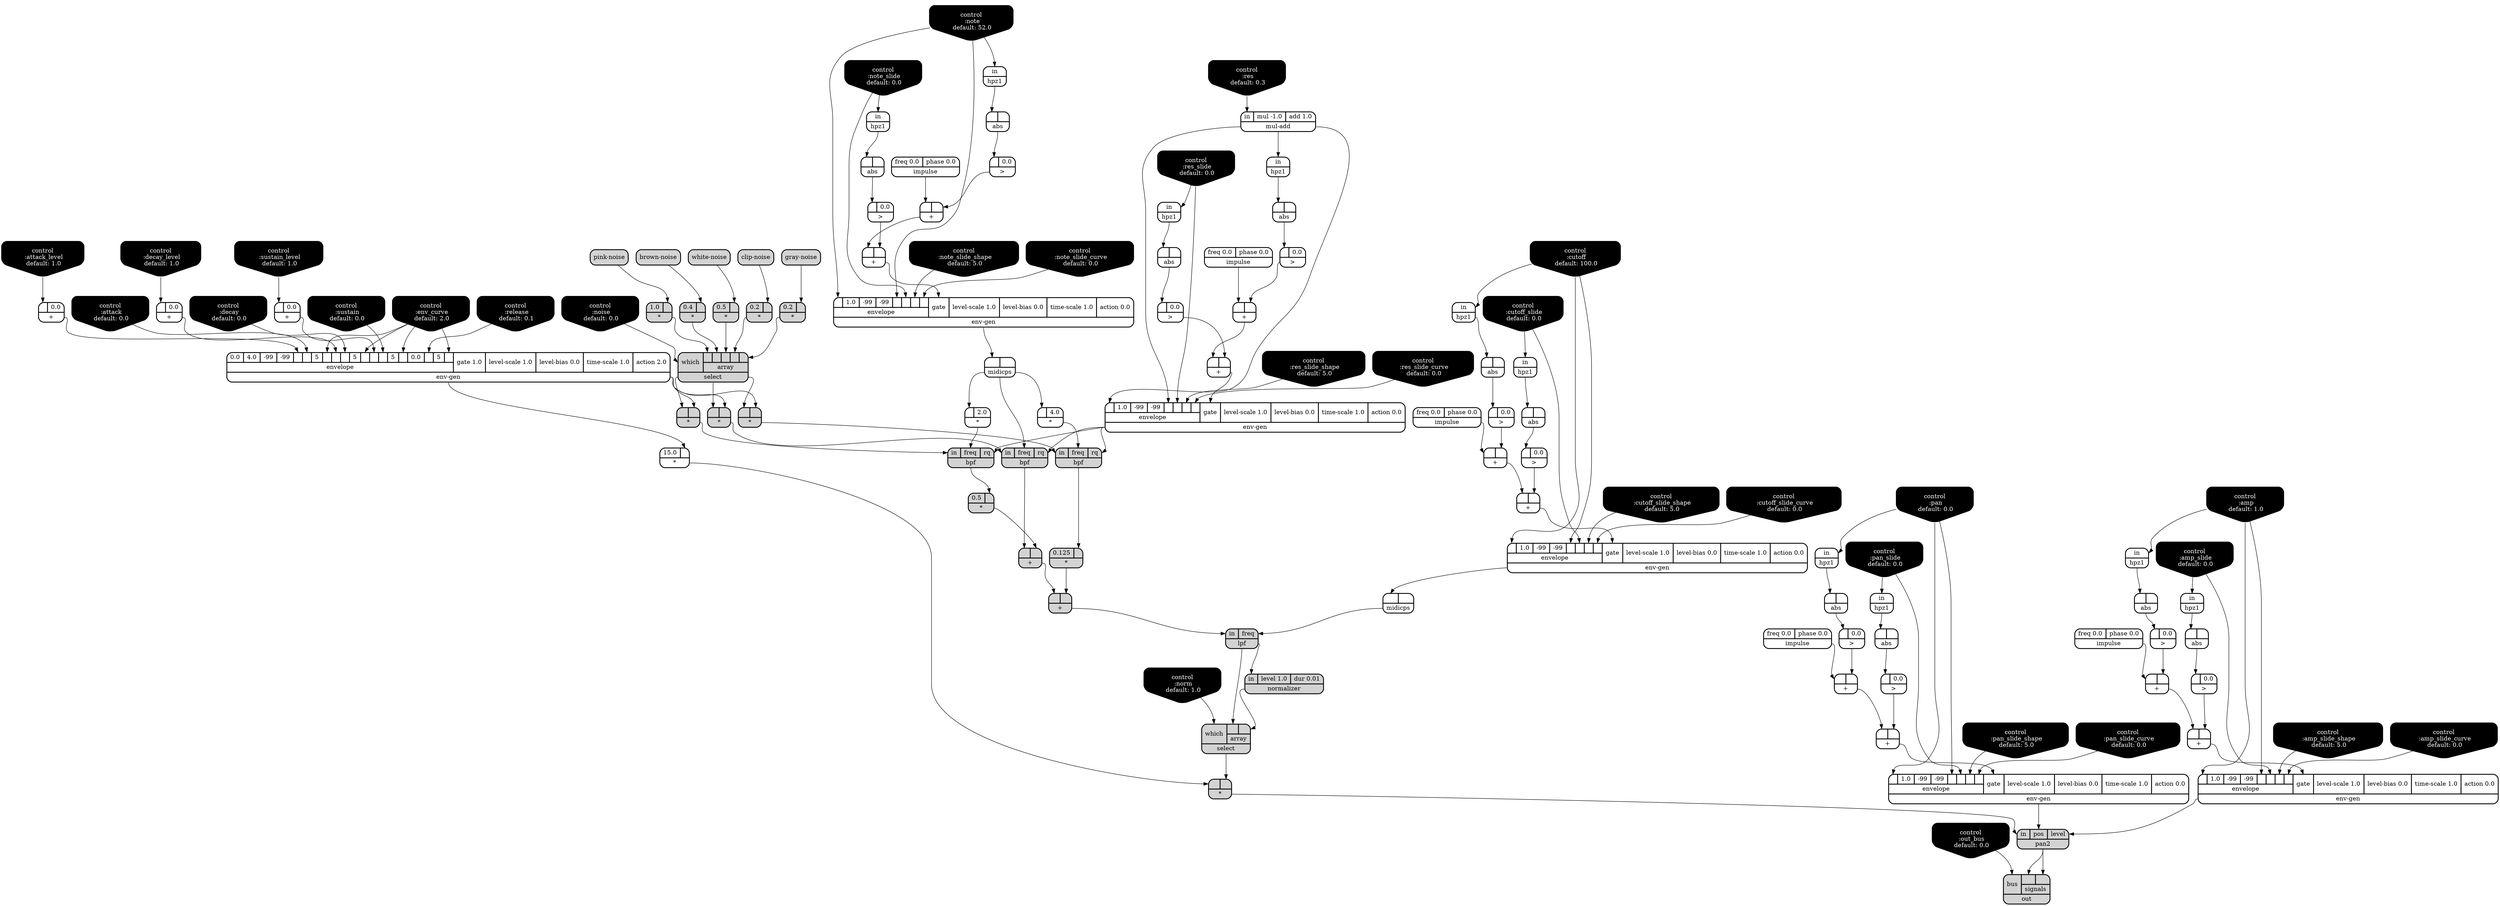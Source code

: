 digraph synthdef {
53 [label = "{{ <a> 1.0|<b> } |<__UG_NAME__>* }" style="filled, bold, rounded"  shape=record rankdir=LR];
55 [label = "{{ <a> 0.4|<b> } |<__UG_NAME__>* }" style="filled, bold, rounded"  shape=record rankdir=LR];
57 [label = "{{ <a> 0.5|<b> } |<__UG_NAME__>* }" style="filled, bold, rounded"  shape=record rankdir=LR];
59 [label = "{{ <a> 0.2|<b> } |<__UG_NAME__>* }" style="filled, bold, rounded"  shape=record rankdir=LR];
61 [label = "{{ <a> 0.2|<b> } |<__UG_NAME__>* }" style="filled, bold, rounded"  shape=record rankdir=LR];
67 [label = "{{ <a> |<b> } |<__UG_NAME__>* }" style="filled, bold, rounded"  shape=record rankdir=LR];
71 [label = "{{ <a> |<b> } |<__UG_NAME__>* }" style="filled, bold, rounded"  shape=record rankdir=LR];
72 [label = "{{ <a> |<b> 2.0} |<__UG_NAME__>* }" style="bold, rounded" shape=record rankdir=LR];
74 [label = "{{ <a> 0.5|<b> } |<__UG_NAME__>* }" style="filled, bold, rounded"  shape=record rankdir=LR];
76 [label = "{{ <a> |<b> } |<__UG_NAME__>* }" style="filled, bold, rounded"  shape=record rankdir=LR];
77 [label = "{{ <a> |<b> 4.0} |<__UG_NAME__>* }" style="bold, rounded" shape=record rankdir=LR];
79 [label = "{{ <a> 0.125|<b> } |<__UG_NAME__>* }" style="filled, bold, rounded"  shape=record rankdir=LR];
95 [label = "{{ <a> 15.0|<b> } |<__UG_NAME__>* }" style="bold, rounded" shape=record rankdir=LR];
97 [label = "{{ <a> |<b> } |<__UG_NAME__>* }" style="filled, bold, rounded"  shape=record rankdir=LR];
36 [label = "{{ <a> |<b> } |<__UG_NAME__>+ }" style="bold, rounded" shape=record rankdir=LR];
40 [label = "{{ <a> |<b> } |<__UG_NAME__>+ }" style="bold, rounded" shape=record rankdir=LR];
47 [label = "{{ <a> |<b> } |<__UG_NAME__>+ }" style="bold, rounded" shape=record rankdir=LR];
51 [label = "{{ <a> |<b> } |<__UG_NAME__>+ }" style="bold, rounded" shape=record rankdir=LR];
63 [label = "{{ <a> |<b> 0.0} |<__UG_NAME__>+ }" style="bold, rounded" shape=record rankdir=LR];
64 [label = "{{ <a> |<b> 0.0} |<__UG_NAME__>+ }" style="bold, rounded" shape=record rankdir=LR];
65 [label = "{{ <a> |<b> 0.0} |<__UG_NAME__>+ }" style="bold, rounded" shape=record rankdir=LR];
75 [label = "{{ <a> |<b> } |<__UG_NAME__>+ }" style="filled, bold, rounded"  shape=record rankdir=LR];
80 [label = "{{ <a> |<b> } |<__UG_NAME__>+ }" style="filled, bold, rounded"  shape=record rankdir=LR];
85 [label = "{{ <a> |<b> } |<__UG_NAME__>+ }" style="bold, rounded" shape=record rankdir=LR];
89 [label = "{{ <a> |<b> } |<__UG_NAME__>+ }" style="bold, rounded" shape=record rankdir=LR];
102 [label = "{{ <a> |<b> } |<__UG_NAME__>+ }" style="bold, rounded" shape=record rankdir=LR];
104 [label = "{{ <a> |<b> } |<__UG_NAME__>+ }" style="bold, rounded" shape=record rankdir=LR];
110 [label = "{{ <a> |<b> } |<__UG_NAME__>+ }" style="bold, rounded" shape=record rankdir=LR];
114 [label = "{{ <a> |<b> } |<__UG_NAME__>+ }" style="bold, rounded" shape=record rankdir=LR];
35 [label = "{{ <a> |<b> 0.0} |<__UG_NAME__>\> }" style="bold, rounded" shape=record rankdir=LR];
39 [label = "{{ <a> |<b> 0.0} |<__UG_NAME__>\> }" style="bold, rounded" shape=record rankdir=LR];
46 [label = "{{ <a> |<b> 0.0} |<__UG_NAME__>\> }" style="bold, rounded" shape=record rankdir=LR];
50 [label = "{{ <a> |<b> 0.0} |<__UG_NAME__>\> }" style="bold, rounded" shape=record rankdir=LR];
83 [label = "{{ <a> |<b> 0.0} |<__UG_NAME__>\> }" style="bold, rounded" shape=record rankdir=LR];
88 [label = "{{ <a> |<b> 0.0} |<__UG_NAME__>\> }" style="bold, rounded" shape=record rankdir=LR];
101 [label = "{{ <a> |<b> 0.0} |<__UG_NAME__>\> }" style="bold, rounded" shape=record rankdir=LR];
103 [label = "{{ <a> |<b> 0.0} |<__UG_NAME__>\> }" style="bold, rounded" shape=record rankdir=LR];
109 [label = "{{ <a> |<b> 0.0} |<__UG_NAME__>\> }" style="bold, rounded" shape=record rankdir=LR];
113 [label = "{{ <a> |<b> 0.0} |<__UG_NAME__>\> }" style="bold, rounded" shape=record rankdir=LR];
34 [label = "{{ <a> |<b> } |<__UG_NAME__>abs }" style="bold, rounded" shape=record rankdir=LR];
38 [label = "{{ <a> |<b> } |<__UG_NAME__>abs }" style="bold, rounded" shape=record rankdir=LR];
45 [label = "{{ <a> |<b> } |<__UG_NAME__>abs }" style="bold, rounded" shape=record rankdir=LR];
49 [label = "{{ <a> |<b> } |<__UG_NAME__>abs }" style="bold, rounded" shape=record rankdir=LR];
82 [label = "{{ <a> |<b> } |<__UG_NAME__>abs }" style="bold, rounded" shape=record rankdir=LR];
87 [label = "{{ <a> |<b> } |<__UG_NAME__>abs }" style="bold, rounded" shape=record rankdir=LR];
94 [label = "{{ <a> |<b> } |<__UG_NAME__>abs }" style="bold, rounded" shape=record rankdir=LR];
100 [label = "{{ <a> |<b> } |<__UG_NAME__>abs }" style="bold, rounded" shape=record rankdir=LR];
108 [label = "{{ <a> |<b> } |<__UG_NAME__>abs }" style="bold, rounded" shape=record rankdir=LR];
112 [label = "{{ <a> |<b> } |<__UG_NAME__>abs }" style="bold, rounded" shape=record rankdir=LR];
70 [label = "{{ <in> in|<freq> freq|<rq> rq} |<__UG_NAME__>bpf }" style="filled, bold, rounded"  shape=record rankdir=LR];
73 [label = "{{ <in> in|<freq> freq|<rq> rq} |<__UG_NAME__>bpf }" style="filled, bold, rounded"  shape=record rankdir=LR];
78 [label = "{{ <in> in|<freq> freq|<rq> rq} |<__UG_NAME__>bpf }" style="filled, bold, rounded"  shape=record rankdir=LR];
54 [label = "{<__UG_NAME__>brown-noise }" style="filled, bold, rounded"  shape=record rankdir=LR];
58 [label = "{<__UG_NAME__>clip-noise }" style="filled, bold, rounded"  shape=record rankdir=LR];
0 [label = "control
 :note
 default: 52.0" shape=invhouse style="rounded, filled, bold" fillcolor=black fontcolor=white ]; 
1 [label = "control
 :note_slide
 default: 0.0" shape=invhouse style="rounded, filled, bold" fillcolor=black fontcolor=white ]; 
2 [label = "control
 :note_slide_shape
 default: 5.0" shape=invhouse style="rounded, filled, bold" fillcolor=black fontcolor=white ]; 
3 [label = "control
 :note_slide_curve
 default: 0.0" shape=invhouse style="rounded, filled, bold" fillcolor=black fontcolor=white ]; 
4 [label = "control
 :pan
 default: 0.0" shape=invhouse style="rounded, filled, bold" fillcolor=black fontcolor=white ]; 
5 [label = "control
 :pan_slide
 default: 0.0" shape=invhouse style="rounded, filled, bold" fillcolor=black fontcolor=white ]; 
6 [label = "control
 :pan_slide_shape
 default: 5.0" shape=invhouse style="rounded, filled, bold" fillcolor=black fontcolor=white ]; 
7 [label = "control
 :pan_slide_curve
 default: 0.0" shape=invhouse style="rounded, filled, bold" fillcolor=black fontcolor=white ]; 
8 [label = "control
 :amp
 default: 1.0" shape=invhouse style="rounded, filled, bold" fillcolor=black fontcolor=white ]; 
9 [label = "control
 :amp_slide
 default: 0.0" shape=invhouse style="rounded, filled, bold" fillcolor=black fontcolor=white ]; 
10 [label = "control
 :amp_slide_shape
 default: 5.0" shape=invhouse style="rounded, filled, bold" fillcolor=black fontcolor=white ]; 
11 [label = "control
 :amp_slide_curve
 default: 0.0" shape=invhouse style="rounded, filled, bold" fillcolor=black fontcolor=white ]; 
12 [label = "control
 :attack
 default: 0.0" shape=invhouse style="rounded, filled, bold" fillcolor=black fontcolor=white ]; 
13 [label = "control
 :decay
 default: 0.0" shape=invhouse style="rounded, filled, bold" fillcolor=black fontcolor=white ]; 
14 [label = "control
 :sustain
 default: 0.0" shape=invhouse style="rounded, filled, bold" fillcolor=black fontcolor=white ]; 
15 [label = "control
 :release
 default: 0.1" shape=invhouse style="rounded, filled, bold" fillcolor=black fontcolor=white ]; 
16 [label = "control
 :attack_level
 default: 1.0" shape=invhouse style="rounded, filled, bold" fillcolor=black fontcolor=white ]; 
17 [label = "control
 :decay_level
 default: 1.0" shape=invhouse style="rounded, filled, bold" fillcolor=black fontcolor=white ]; 
18 [label = "control
 :sustain_level
 default: 1.0" shape=invhouse style="rounded, filled, bold" fillcolor=black fontcolor=white ]; 
19 [label = "control
 :env_curve
 default: 2.0" shape=invhouse style="rounded, filled, bold" fillcolor=black fontcolor=white ]; 
20 [label = "control
 :cutoff
 default: 100.0" shape=invhouse style="rounded, filled, bold" fillcolor=black fontcolor=white ]; 
21 [label = "control
 :cutoff_slide
 default: 0.0" shape=invhouse style="rounded, filled, bold" fillcolor=black fontcolor=white ]; 
22 [label = "control
 :cutoff_slide_shape
 default: 5.0" shape=invhouse style="rounded, filled, bold" fillcolor=black fontcolor=white ]; 
23 [label = "control
 :cutoff_slide_curve
 default: 0.0" shape=invhouse style="rounded, filled, bold" fillcolor=black fontcolor=white ]; 
24 [label = "control
 :res
 default: 0.3" shape=invhouse style="rounded, filled, bold" fillcolor=black fontcolor=white ]; 
25 [label = "control
 :res_slide
 default: 0.0" shape=invhouse style="rounded, filled, bold" fillcolor=black fontcolor=white ]; 
26 [label = "control
 :res_slide_shape
 default: 5.0" shape=invhouse style="rounded, filled, bold" fillcolor=black fontcolor=white ]; 
27 [label = "control
 :res_slide_curve
 default: 0.0" shape=invhouse style="rounded, filled, bold" fillcolor=black fontcolor=white ]; 
28 [label = "control
 :noise
 default: 0.0" shape=invhouse style="rounded, filled, bold" fillcolor=black fontcolor=white ]; 
29 [label = "control
 :norm
 default: 1.0" shape=invhouse style="rounded, filled, bold" fillcolor=black fontcolor=white ]; 
30 [label = "control
 :out_bus
 default: 0.0" shape=invhouse style="rounded, filled, bold" fillcolor=black fontcolor=white ]; 
41 [label = "{{ {{<envelope___mul____add___0>|1.0|-99|-99|<envelope___mul____add___4>|<envelope___control___5>|<envelope___control___6>|<envelope___control___7>}|envelope}|<gate> gate|<level____scale> level-scale 1.0|<level____bias> level-bias 0.0|<time____scale> time-scale 1.0|<action> action 0.0} |<__UG_NAME__>env-gen }" style="bold, rounded" shape=record rankdir=LR];
66 [label = "{{ {{0.0|4.0|-99|-99|<envelope___binary____op____u____gen___4>|<envelope___control___5>|5|<envelope___control___7>|<envelope___binary____op____u____gen___8>|<envelope___control___9>|5|<envelope___control___11>|<envelope___binary____op____u____gen___12>|<envelope___control___13>|5|<envelope___control___15>|0.0|<envelope___control___17>|5|<envelope___control___19>}|envelope}|<gate> gate 1.0|<level____scale> level-scale 1.0|<level____bias> level-bias 0.0|<time____scale> time-scale 1.0|<action> action 2.0} |<__UG_NAME__>env-gen }" style="bold, rounded" shape=record rankdir=LR];
68 [label = "{{ {{<envelope___control___0>|1.0|-99|-99|<envelope___control___4>|<envelope___control___5>|<envelope___control___6>|<envelope___control___7>}|envelope}|<gate> gate|<level____scale> level-scale 1.0|<level____bias> level-bias 0.0|<time____scale> time-scale 1.0|<action> action 0.0} |<__UG_NAME__>env-gen }" style="bold, rounded" shape=record rankdir=LR];
90 [label = "{{ {{<envelope___control___0>|1.0|-99|-99|<envelope___control___4>|<envelope___control___5>|<envelope___control___6>|<envelope___control___7>}|envelope}|<gate> gate|<level____scale> level-scale 1.0|<level____bias> level-bias 0.0|<time____scale> time-scale 1.0|<action> action 0.0} |<__UG_NAME__>env-gen }" style="bold, rounded" shape=record rankdir=LR];
105 [label = "{{ {{<envelope___control___0>|1.0|-99|-99|<envelope___control___4>|<envelope___control___5>|<envelope___control___6>|<envelope___control___7>}|envelope}|<gate> gate|<level____scale> level-scale 1.0|<level____bias> level-bias 0.0|<time____scale> time-scale 1.0|<action> action 0.0} |<__UG_NAME__>env-gen }" style="bold, rounded" shape=record rankdir=LR];
115 [label = "{{ {{<envelope___control___0>|1.0|-99|-99|<envelope___control___4>|<envelope___control___5>|<envelope___control___6>|<envelope___control___7>}|envelope}|<gate> gate|<level____scale> level-scale 1.0|<level____bias> level-bias 0.0|<time____scale> time-scale 1.0|<action> action 0.0} |<__UG_NAME__>env-gen }" style="bold, rounded" shape=record rankdir=LR];
60 [label = "{<__UG_NAME__>gray-noise }" style="filled, bold, rounded"  shape=record rankdir=LR];
33 [label = "{{ <in> in} |<__UG_NAME__>hpz1 }" style="bold, rounded" shape=record rankdir=LR];
37 [label = "{{ <in> in} |<__UG_NAME__>hpz1 }" style="bold, rounded" shape=record rankdir=LR];
42 [label = "{{ <in> in} |<__UG_NAME__>hpz1 }" style="bold, rounded" shape=record rankdir=LR];
43 [label = "{{ <in> in} |<__UG_NAME__>hpz1 }" style="bold, rounded" shape=record rankdir=LR];
48 [label = "{{ <in> in} |<__UG_NAME__>hpz1 }" style="bold, rounded" shape=record rankdir=LR];
81 [label = "{{ <in> in} |<__UG_NAME__>hpz1 }" style="bold, rounded" shape=record rankdir=LR];
86 [label = "{{ <in> in} |<__UG_NAME__>hpz1 }" style="bold, rounded" shape=record rankdir=LR];
99 [label = "{{ <in> in} |<__UG_NAME__>hpz1 }" style="bold, rounded" shape=record rankdir=LR];
107 [label = "{{ <in> in} |<__UG_NAME__>hpz1 }" style="bold, rounded" shape=record rankdir=LR];
111 [label = "{{ <in> in} |<__UG_NAME__>hpz1 }" style="bold, rounded" shape=record rankdir=LR];
31 [label = "{{ <freq> freq 0.0|<phase> phase 0.0} |<__UG_NAME__>impulse }" style="bold, rounded" shape=record rankdir=LR];
44 [label = "{{ <freq> freq 0.0|<phase> phase 0.0} |<__UG_NAME__>impulse }" style="bold, rounded" shape=record rankdir=LR];
84 [label = "{{ <freq> freq 0.0|<phase> phase 0.0} |<__UG_NAME__>impulse }" style="bold, rounded" shape=record rankdir=LR];
98 [label = "{{ <freq> freq 0.0|<phase> phase 0.0} |<__UG_NAME__>impulse }" style="bold, rounded" shape=record rankdir=LR];
106 [label = "{{ <freq> freq 0.0|<phase> phase 0.0} |<__UG_NAME__>impulse }" style="bold, rounded" shape=record rankdir=LR];
92 [label = "{{ <in> in|<freq> freq} |<__UG_NAME__>lpf }" style="filled, bold, rounded"  shape=record rankdir=LR];
69 [label = "{{ <a> |<b> } |<__UG_NAME__>midicps }" style="bold, rounded" shape=record rankdir=LR];
91 [label = "{{ <a> |<b> } |<__UG_NAME__>midicps }" style="bold, rounded" shape=record rankdir=LR];
32 [label = "{{ <in> in|<mul> mul -1.0|<add> add 1.0} |<__UG_NAME__>mul-add }" style="bold, rounded" shape=record rankdir=LR];
93 [label = "{{ <in> in|<level> level 1.0|<dur> dur 0.01} |<__UG_NAME__>normalizer }" style="filled, bold, rounded"  shape=record rankdir=LR];
117 [label = "{{ <bus> bus|{{<signals___pan2___0>|<signals___pan2___1>}|signals}} |<__UG_NAME__>out }" style="filled, bold, rounded"  shape=record rankdir=LR];
116 [label = "{{ <in> in|<pos> pos|<level> level} |<__UG_NAME__>pan2 }" style="filled, bold, rounded"  shape=record rankdir=LR];
52 [label = "{<__UG_NAME__>pink-noise }" style="filled, bold, rounded"  shape=record rankdir=LR];
62 [label = "{{ <which> which|{{<array___binary____op____u____gen___0>|<array___binary____op____u____gen___1>|<array___binary____op____u____gen___2>|<array___binary____op____u____gen___3>|<array___binary____op____u____gen___4>}|array}} |<__UG_NAME__>select }" style="filled, bold, rounded"  shape=record rankdir=LR];
96 [label = "{{ <which> which|{{<array___lpf___0>|<array___normalizer___1>}|array}} |<__UG_NAME__>select }" style="filled, bold, rounded"  shape=record rankdir=LR];
56 [label = "{<__UG_NAME__>white-noise }" style="filled, bold, rounded"  shape=record rankdir=LR];

52:__UG_NAME__ -> 53:b ;
54:__UG_NAME__ -> 55:b ;
56:__UG_NAME__ -> 57:b ;
58:__UG_NAME__ -> 59:b ;
60:__UG_NAME__ -> 61:b ;
66:__UG_NAME__ -> 67:b ;
62:__UG_NAME__ -> 67:a ;
66:__UG_NAME__ -> 71:b ;
62:__UG_NAME__ -> 71:a ;
69:__UG_NAME__ -> 72:a ;
73:__UG_NAME__ -> 74:b ;
66:__UG_NAME__ -> 76:b ;
62:__UG_NAME__ -> 76:a ;
69:__UG_NAME__ -> 77:a ;
78:__UG_NAME__ -> 79:b ;
66:__UG_NAME__ -> 95:b ;
96:__UG_NAME__ -> 97:b ;
95:__UG_NAME__ -> 97:a ;
35:__UG_NAME__ -> 36:b ;
31:__UG_NAME__ -> 36:a ;
39:__UG_NAME__ -> 40:b ;
36:__UG_NAME__ -> 40:a ;
46:__UG_NAME__ -> 47:b ;
44:__UG_NAME__ -> 47:a ;
50:__UG_NAME__ -> 51:b ;
47:__UG_NAME__ -> 51:a ;
16:__UG_NAME__ -> 63:a ;
17:__UG_NAME__ -> 64:a ;
18:__UG_NAME__ -> 65:a ;
74:__UG_NAME__ -> 75:b ;
70:__UG_NAME__ -> 75:a ;
79:__UG_NAME__ -> 80:b ;
75:__UG_NAME__ -> 80:a ;
83:__UG_NAME__ -> 85:b ;
84:__UG_NAME__ -> 85:a ;
88:__UG_NAME__ -> 89:b ;
85:__UG_NAME__ -> 89:a ;
101:__UG_NAME__ -> 102:b ;
98:__UG_NAME__ -> 102:a ;
103:__UG_NAME__ -> 104:b ;
102:__UG_NAME__ -> 104:a ;
109:__UG_NAME__ -> 110:b ;
106:__UG_NAME__ -> 110:a ;
113:__UG_NAME__ -> 114:b ;
110:__UG_NAME__ -> 114:a ;
34:__UG_NAME__ -> 35:a ;
38:__UG_NAME__ -> 39:a ;
45:__UG_NAME__ -> 46:a ;
49:__UG_NAME__ -> 50:a ;
82:__UG_NAME__ -> 83:a ;
87:__UG_NAME__ -> 88:a ;
100:__UG_NAME__ -> 101:a ;
94:__UG_NAME__ -> 103:a ;
108:__UG_NAME__ -> 109:a ;
112:__UG_NAME__ -> 113:a ;
33:__UG_NAME__ -> 34:a ;
37:__UG_NAME__ -> 38:a ;
43:__UG_NAME__ -> 45:a ;
48:__UG_NAME__ -> 49:a ;
81:__UG_NAME__ -> 82:a ;
86:__UG_NAME__ -> 87:a ;
42:__UG_NAME__ -> 94:a ;
99:__UG_NAME__ -> 100:a ;
107:__UG_NAME__ -> 108:a ;
111:__UG_NAME__ -> 112:a ;
41:__UG_NAME__ -> 70:rq ;
69:__UG_NAME__ -> 70:freq ;
67:__UG_NAME__ -> 70:in ;
41:__UG_NAME__ -> 73:rq ;
72:__UG_NAME__ -> 73:freq ;
71:__UG_NAME__ -> 73:in ;
41:__UG_NAME__ -> 78:rq ;
77:__UG_NAME__ -> 78:freq ;
76:__UG_NAME__ -> 78:in ;
40:__UG_NAME__ -> 41:gate ;
32:__UG_NAME__ -> 41:envelope___mul____add___0 ;
32:__UG_NAME__ -> 41:envelope___mul____add___4 ;
25:__UG_NAME__ -> 41:envelope___control___5 ;
26:__UG_NAME__ -> 41:envelope___control___6 ;
27:__UG_NAME__ -> 41:envelope___control___7 ;
63:__UG_NAME__ -> 66:envelope___binary____op____u____gen___4 ;
12:__UG_NAME__ -> 66:envelope___control___5 ;
19:__UG_NAME__ -> 66:envelope___control___7 ;
64:__UG_NAME__ -> 66:envelope___binary____op____u____gen___8 ;
13:__UG_NAME__ -> 66:envelope___control___9 ;
19:__UG_NAME__ -> 66:envelope___control___11 ;
65:__UG_NAME__ -> 66:envelope___binary____op____u____gen___12 ;
14:__UG_NAME__ -> 66:envelope___control___13 ;
19:__UG_NAME__ -> 66:envelope___control___15 ;
15:__UG_NAME__ -> 66:envelope___control___17 ;
19:__UG_NAME__ -> 66:envelope___control___19 ;
51:__UG_NAME__ -> 68:gate ;
0:__UG_NAME__ -> 68:envelope___control___0 ;
0:__UG_NAME__ -> 68:envelope___control___4 ;
1:__UG_NAME__ -> 68:envelope___control___5 ;
2:__UG_NAME__ -> 68:envelope___control___6 ;
3:__UG_NAME__ -> 68:envelope___control___7 ;
89:__UG_NAME__ -> 90:gate ;
20:__UG_NAME__ -> 90:envelope___control___0 ;
20:__UG_NAME__ -> 90:envelope___control___4 ;
21:__UG_NAME__ -> 90:envelope___control___5 ;
22:__UG_NAME__ -> 90:envelope___control___6 ;
23:__UG_NAME__ -> 90:envelope___control___7 ;
104:__UG_NAME__ -> 105:gate ;
4:__UG_NAME__ -> 105:envelope___control___0 ;
4:__UG_NAME__ -> 105:envelope___control___4 ;
5:__UG_NAME__ -> 105:envelope___control___5 ;
6:__UG_NAME__ -> 105:envelope___control___6 ;
7:__UG_NAME__ -> 105:envelope___control___7 ;
114:__UG_NAME__ -> 115:gate ;
8:__UG_NAME__ -> 115:envelope___control___0 ;
8:__UG_NAME__ -> 115:envelope___control___4 ;
9:__UG_NAME__ -> 115:envelope___control___5 ;
10:__UG_NAME__ -> 115:envelope___control___6 ;
11:__UG_NAME__ -> 115:envelope___control___7 ;
32:__UG_NAME__ -> 33:in ;
25:__UG_NAME__ -> 37:in ;
5:__UG_NAME__ -> 42:in ;
0:__UG_NAME__ -> 43:in ;
1:__UG_NAME__ -> 48:in ;
20:__UG_NAME__ -> 81:in ;
21:__UG_NAME__ -> 86:in ;
4:__UG_NAME__ -> 99:in ;
8:__UG_NAME__ -> 107:in ;
9:__UG_NAME__ -> 111:in ;
91:__UG_NAME__ -> 92:freq ;
80:__UG_NAME__ -> 92:in ;
68:__UG_NAME__ -> 69:a ;
90:__UG_NAME__ -> 91:a ;
24:__UG_NAME__ -> 32:in ;
92:__UG_NAME__ -> 93:in ;
116:__UG_NAME__ -> 117:signals___pan2___0 ;
116:__UG_NAME__ -> 117:signals___pan2___1 ;
30:__UG_NAME__ -> 117:bus ;
115:__UG_NAME__ -> 116:level ;
105:__UG_NAME__ -> 116:pos ;
97:__UG_NAME__ -> 116:in ;
53:__UG_NAME__ -> 62:array___binary____op____u____gen___0 ;
55:__UG_NAME__ -> 62:array___binary____op____u____gen___1 ;
57:__UG_NAME__ -> 62:array___binary____op____u____gen___2 ;
59:__UG_NAME__ -> 62:array___binary____op____u____gen___3 ;
61:__UG_NAME__ -> 62:array___binary____op____u____gen___4 ;
28:__UG_NAME__ -> 62:which ;
92:__UG_NAME__ -> 96:array___lpf___0 ;
93:__UG_NAME__ -> 96:array___normalizer___1 ;
29:__UG_NAME__ -> 96:which ;

}